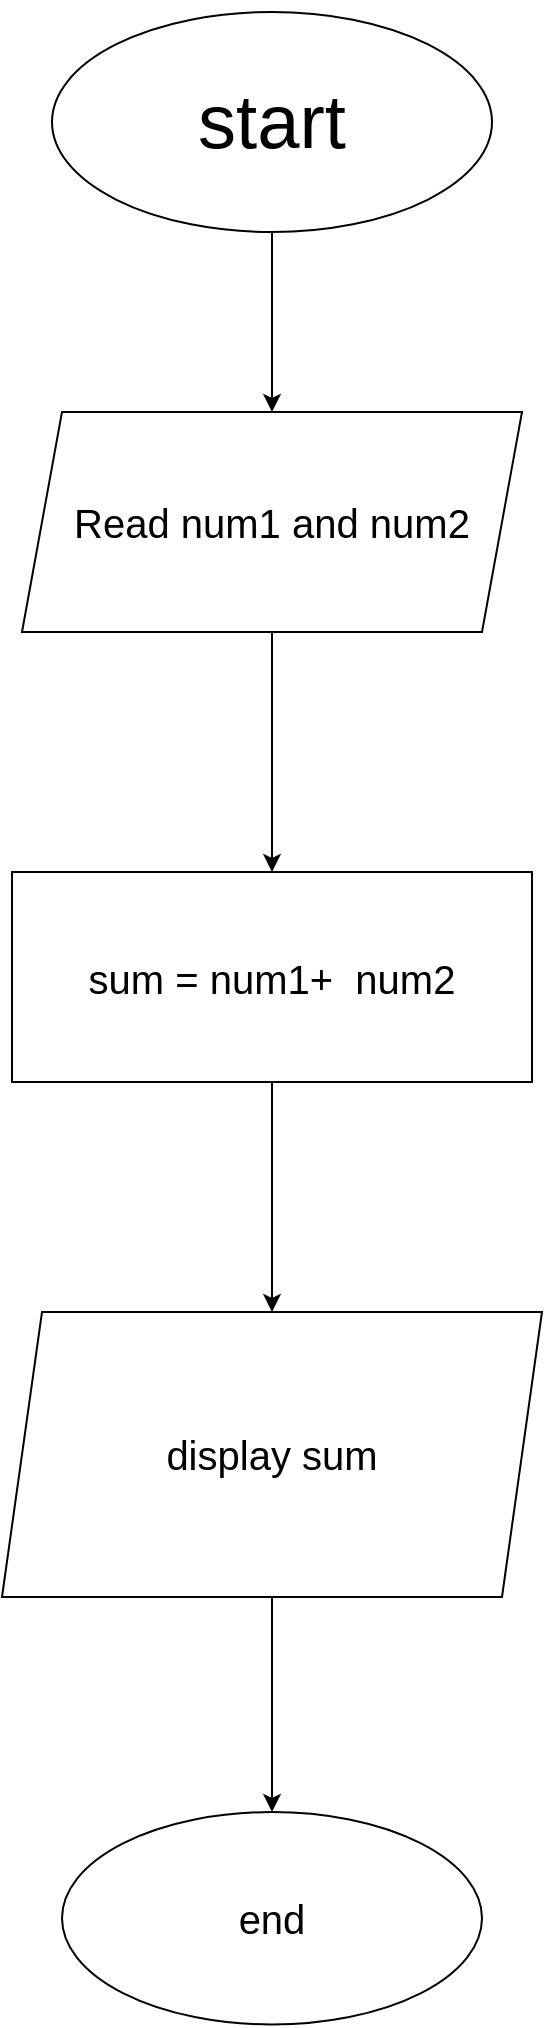 <mxfile version="22.1.16" type="github">
  <diagram name="Page-1" id="MGTf46d2yoiUZsS4jPMk">
    <mxGraphModel dx="996" dy="525" grid="1" gridSize="10" guides="1" tooltips="1" connect="1" arrows="1" fold="1" page="1" pageScale="1" pageWidth="850" pageHeight="1100" math="0" shadow="0">
      <root>
        <mxCell id="0" />
        <mxCell id="1" parent="0" />
        <mxCell id="8AgnP_TPY3PZyU__ya-V-5" value="" style="edgeStyle=orthogonalEdgeStyle;rounded=0;orthogonalLoop=1;jettySize=auto;html=1;" edge="1" parent="1" source="8AgnP_TPY3PZyU__ya-V-1" target="8AgnP_TPY3PZyU__ya-V-4">
          <mxGeometry relative="1" as="geometry" />
        </mxCell>
        <mxCell id="8AgnP_TPY3PZyU__ya-V-1" value="&lt;p style=&quot;line-height: 120%; font-size: 38px;&quot;&gt;start&lt;/p&gt;" style="ellipse;whiteSpace=wrap;html=1;" vertex="1" parent="1">
          <mxGeometry x="350" y="100" width="220" height="110" as="geometry" />
        </mxCell>
        <mxCell id="8AgnP_TPY3PZyU__ya-V-7" value="" style="edgeStyle=orthogonalEdgeStyle;rounded=0;orthogonalLoop=1;jettySize=auto;html=1;" edge="1" parent="1" source="8AgnP_TPY3PZyU__ya-V-4" target="8AgnP_TPY3PZyU__ya-V-6">
          <mxGeometry relative="1" as="geometry" />
        </mxCell>
        <mxCell id="8AgnP_TPY3PZyU__ya-V-4" value="&lt;font style=&quot;font-size: 20px;&quot;&gt;Read num1 and num2&lt;/font&gt;" style="shape=parallelogram;perimeter=parallelogramPerimeter;whiteSpace=wrap;html=1;fixedSize=1;" vertex="1" parent="1">
          <mxGeometry x="335" y="300" width="250" height="110" as="geometry" />
        </mxCell>
        <mxCell id="8AgnP_TPY3PZyU__ya-V-9" value="" style="edgeStyle=orthogonalEdgeStyle;rounded=0;orthogonalLoop=1;jettySize=auto;html=1;" edge="1" parent="1" source="8AgnP_TPY3PZyU__ya-V-6" target="8AgnP_TPY3PZyU__ya-V-8">
          <mxGeometry relative="1" as="geometry" />
        </mxCell>
        <mxCell id="8AgnP_TPY3PZyU__ya-V-6" value="&lt;font style=&quot;font-size: 20px;&quot;&gt;sum = num1+&amp;nbsp; num2&lt;/font&gt;" style="whiteSpace=wrap;html=1;" vertex="1" parent="1">
          <mxGeometry x="330" y="530" width="260" height="105" as="geometry" />
        </mxCell>
        <mxCell id="8AgnP_TPY3PZyU__ya-V-11" value="" style="edgeStyle=orthogonalEdgeStyle;rounded=0;orthogonalLoop=1;jettySize=auto;html=1;" edge="1" parent="1" source="8AgnP_TPY3PZyU__ya-V-8" target="8AgnP_TPY3PZyU__ya-V-10">
          <mxGeometry relative="1" as="geometry" />
        </mxCell>
        <mxCell id="8AgnP_TPY3PZyU__ya-V-8" value="&lt;font style=&quot;font-size: 20px;&quot;&gt;display sum&lt;/font&gt;" style="shape=parallelogram;perimeter=parallelogramPerimeter;whiteSpace=wrap;html=1;fixedSize=1;" vertex="1" parent="1">
          <mxGeometry x="325" y="750" width="270" height="142.5" as="geometry" />
        </mxCell>
        <mxCell id="8AgnP_TPY3PZyU__ya-V-10" value="&lt;font style=&quot;font-size: 20px;&quot;&gt;end&lt;/font&gt;" style="ellipse;whiteSpace=wrap;html=1;" vertex="1" parent="1">
          <mxGeometry x="355" y="1000" width="210" height="106.25" as="geometry" />
        </mxCell>
      </root>
    </mxGraphModel>
  </diagram>
</mxfile>
